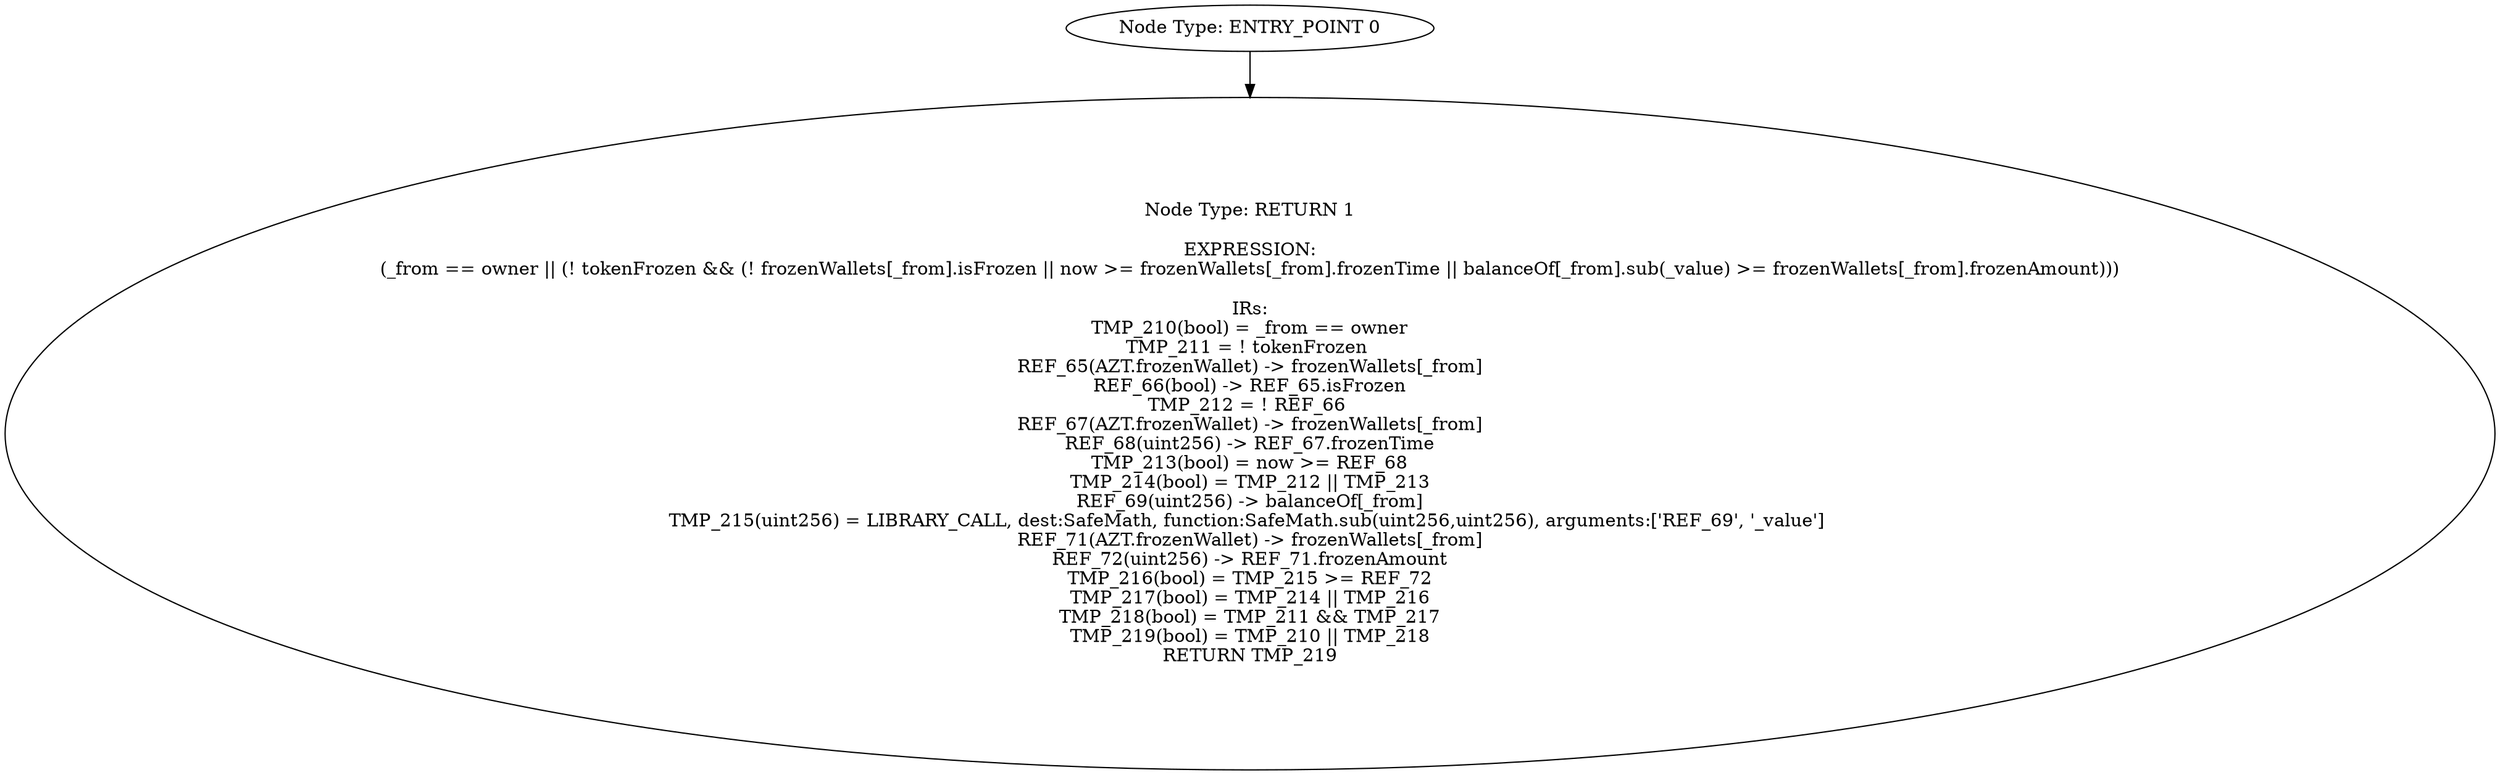 digraph{
0[label="Node Type: ENTRY_POINT 0
"];
0->1;
1[label="Node Type: RETURN 1

EXPRESSION:
(_from == owner || (! tokenFrozen && (! frozenWallets[_from].isFrozen || now >= frozenWallets[_from].frozenTime || balanceOf[_from].sub(_value) >= frozenWallets[_from].frozenAmount)))

IRs:
TMP_210(bool) = _from == owner
TMP_211 = ! tokenFrozen 
REF_65(AZT.frozenWallet) -> frozenWallets[_from]
REF_66(bool) -> REF_65.isFrozen
TMP_212 = ! REF_66 
REF_67(AZT.frozenWallet) -> frozenWallets[_from]
REF_68(uint256) -> REF_67.frozenTime
TMP_213(bool) = now >= REF_68
TMP_214(bool) = TMP_212 || TMP_213
REF_69(uint256) -> balanceOf[_from]
TMP_215(uint256) = LIBRARY_CALL, dest:SafeMath, function:SafeMath.sub(uint256,uint256), arguments:['REF_69', '_value'] 
REF_71(AZT.frozenWallet) -> frozenWallets[_from]
REF_72(uint256) -> REF_71.frozenAmount
TMP_216(bool) = TMP_215 >= REF_72
TMP_217(bool) = TMP_214 || TMP_216
TMP_218(bool) = TMP_211 && TMP_217
TMP_219(bool) = TMP_210 || TMP_218
RETURN TMP_219"];
}
